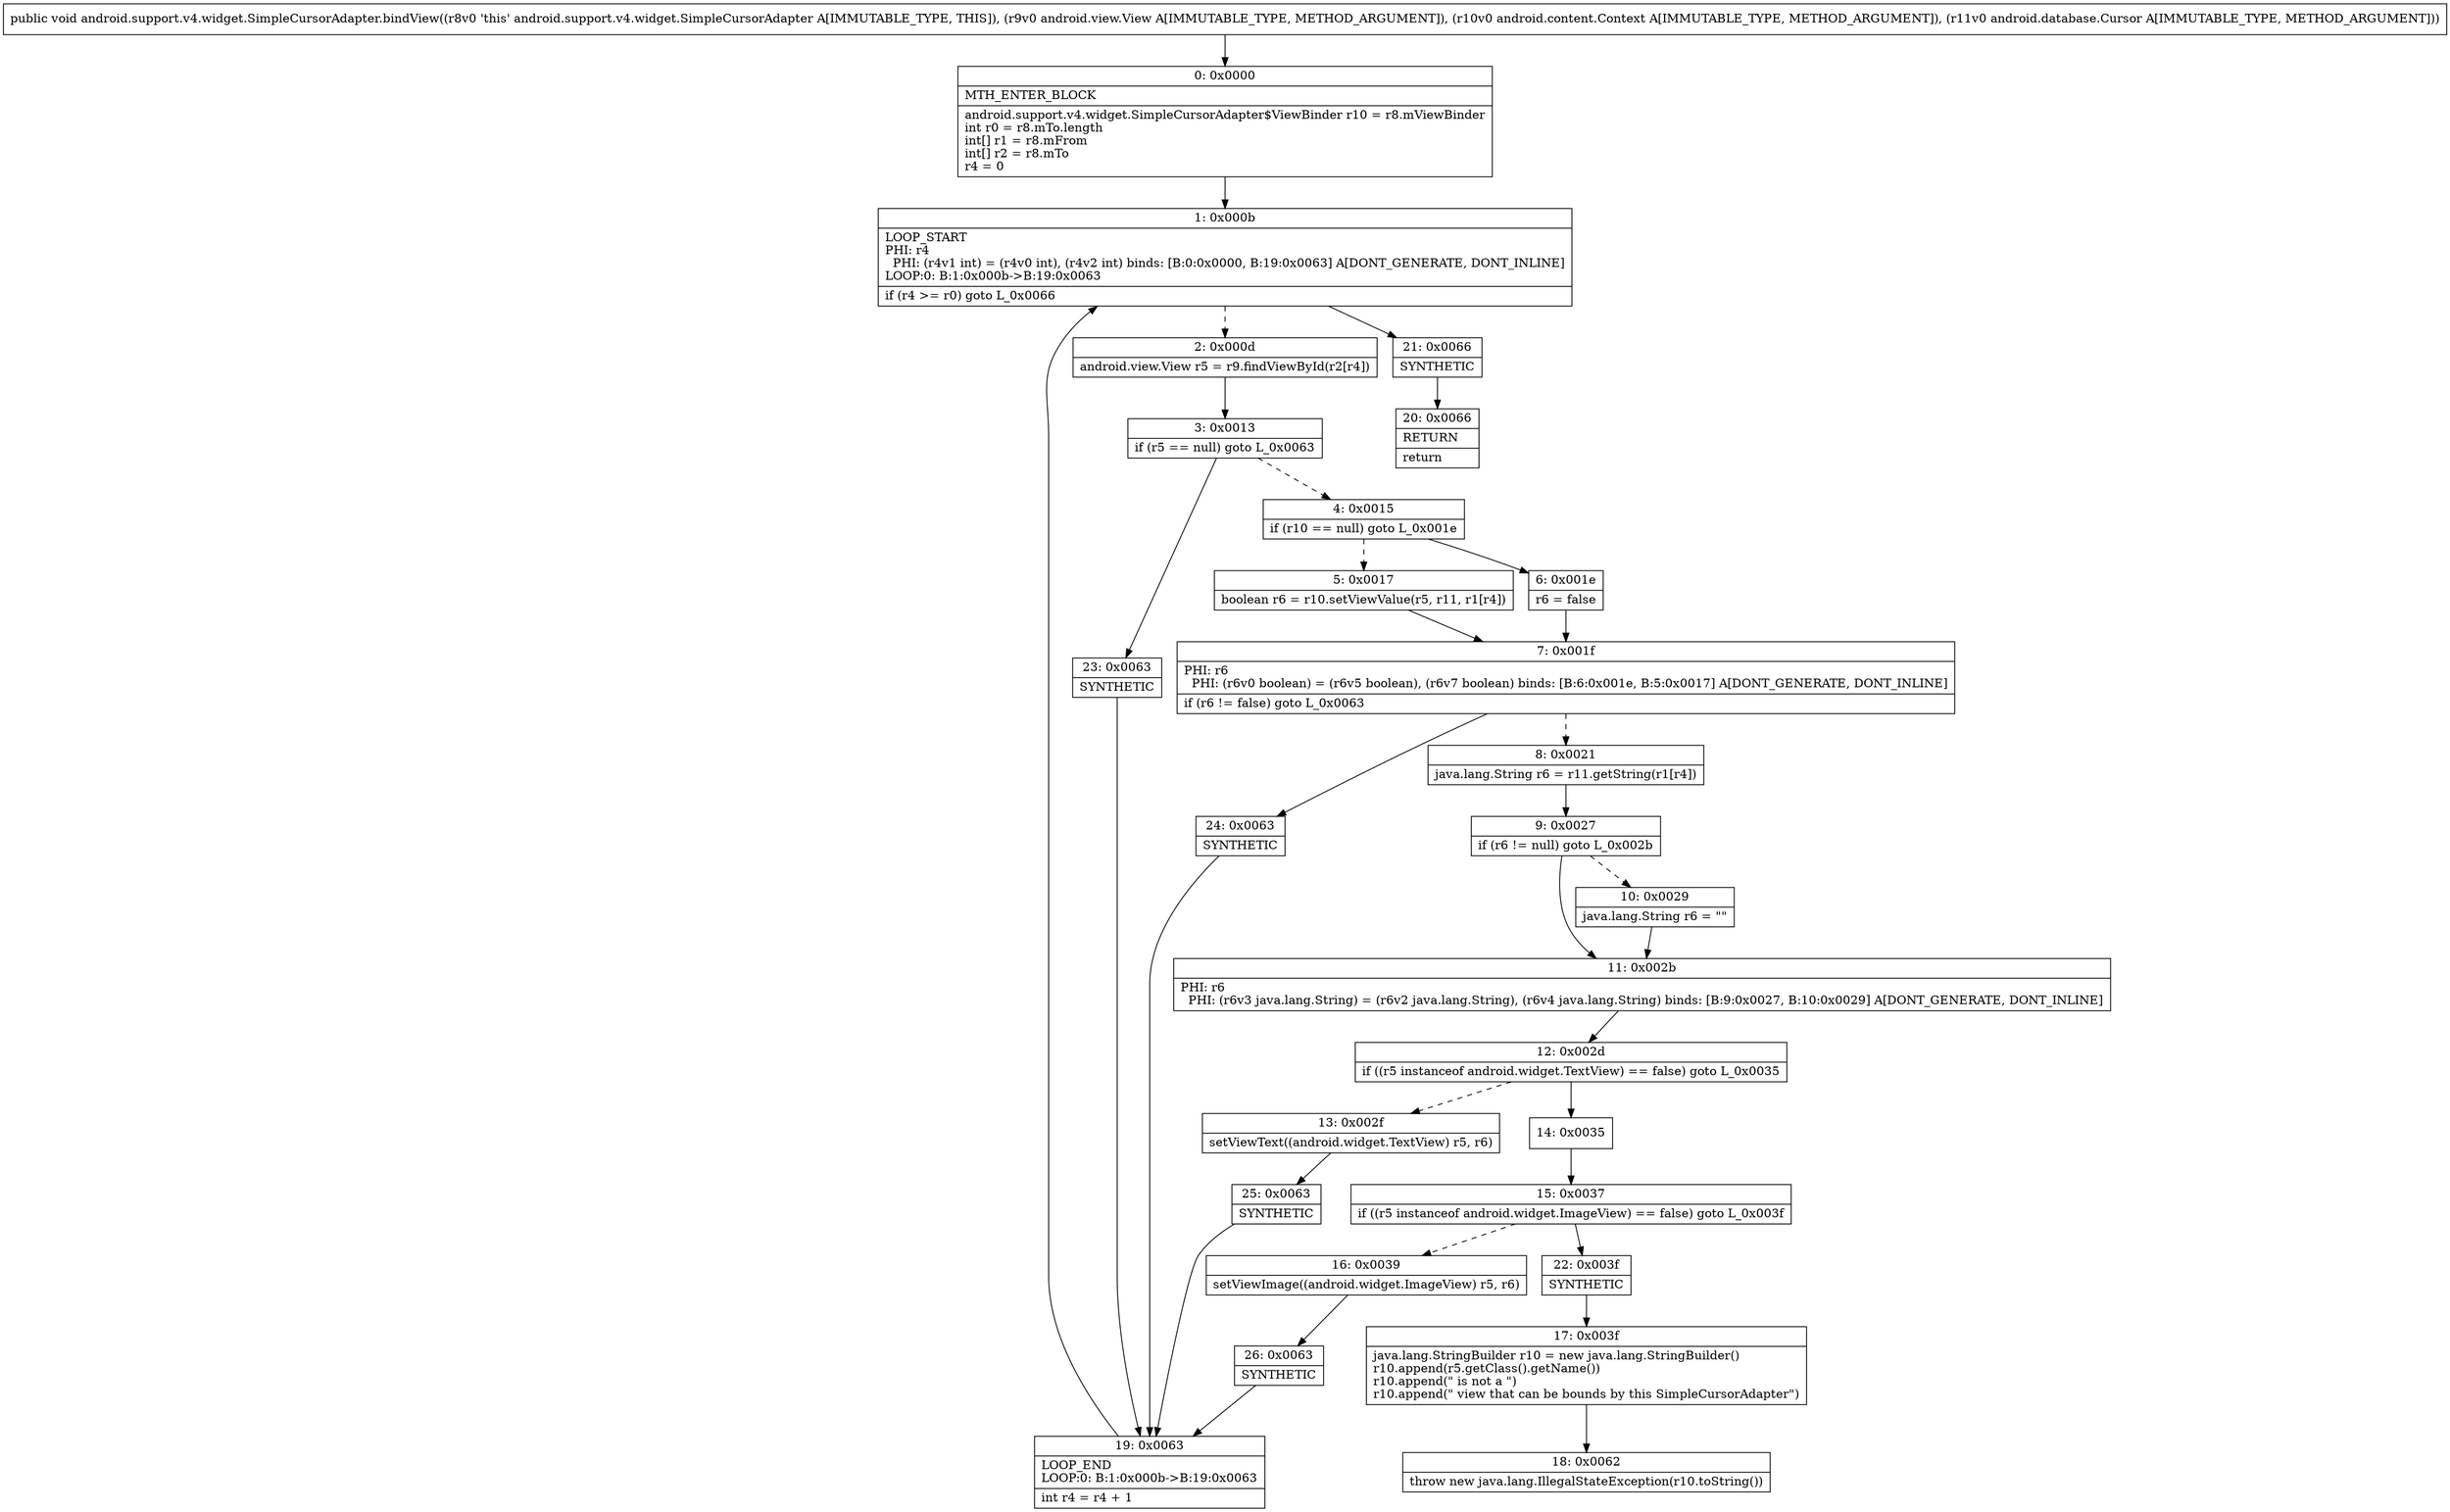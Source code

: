digraph "CFG forandroid.support.v4.widget.SimpleCursorAdapter.bindView(Landroid\/view\/View;Landroid\/content\/Context;Landroid\/database\/Cursor;)V" {
Node_0 [shape=record,label="{0\:\ 0x0000|MTH_ENTER_BLOCK\l|android.support.v4.widget.SimpleCursorAdapter$ViewBinder r10 = r8.mViewBinder\lint r0 = r8.mTo.length\lint[] r1 = r8.mFrom\lint[] r2 = r8.mTo\lr4 = 0\l}"];
Node_1 [shape=record,label="{1\:\ 0x000b|LOOP_START\lPHI: r4 \l  PHI: (r4v1 int) = (r4v0 int), (r4v2 int) binds: [B:0:0x0000, B:19:0x0063] A[DONT_GENERATE, DONT_INLINE]\lLOOP:0: B:1:0x000b\-\>B:19:0x0063\l|if (r4 \>= r0) goto L_0x0066\l}"];
Node_2 [shape=record,label="{2\:\ 0x000d|android.view.View r5 = r9.findViewById(r2[r4])\l}"];
Node_3 [shape=record,label="{3\:\ 0x0013|if (r5 == null) goto L_0x0063\l}"];
Node_4 [shape=record,label="{4\:\ 0x0015|if (r10 == null) goto L_0x001e\l}"];
Node_5 [shape=record,label="{5\:\ 0x0017|boolean r6 = r10.setViewValue(r5, r11, r1[r4])\l}"];
Node_6 [shape=record,label="{6\:\ 0x001e|r6 = false\l}"];
Node_7 [shape=record,label="{7\:\ 0x001f|PHI: r6 \l  PHI: (r6v0 boolean) = (r6v5 boolean), (r6v7 boolean) binds: [B:6:0x001e, B:5:0x0017] A[DONT_GENERATE, DONT_INLINE]\l|if (r6 != false) goto L_0x0063\l}"];
Node_8 [shape=record,label="{8\:\ 0x0021|java.lang.String r6 = r11.getString(r1[r4])\l}"];
Node_9 [shape=record,label="{9\:\ 0x0027|if (r6 != null) goto L_0x002b\l}"];
Node_10 [shape=record,label="{10\:\ 0x0029|java.lang.String r6 = \"\"\l}"];
Node_11 [shape=record,label="{11\:\ 0x002b|PHI: r6 \l  PHI: (r6v3 java.lang.String) = (r6v2 java.lang.String), (r6v4 java.lang.String) binds: [B:9:0x0027, B:10:0x0029] A[DONT_GENERATE, DONT_INLINE]\l}"];
Node_12 [shape=record,label="{12\:\ 0x002d|if ((r5 instanceof android.widget.TextView) == false) goto L_0x0035\l}"];
Node_13 [shape=record,label="{13\:\ 0x002f|setViewText((android.widget.TextView) r5, r6)\l}"];
Node_14 [shape=record,label="{14\:\ 0x0035}"];
Node_15 [shape=record,label="{15\:\ 0x0037|if ((r5 instanceof android.widget.ImageView) == false) goto L_0x003f\l}"];
Node_16 [shape=record,label="{16\:\ 0x0039|setViewImage((android.widget.ImageView) r5, r6)\l}"];
Node_17 [shape=record,label="{17\:\ 0x003f|java.lang.StringBuilder r10 = new java.lang.StringBuilder()\lr10.append(r5.getClass().getName())\lr10.append(\" is not a \")\lr10.append(\" view that can be bounds by this SimpleCursorAdapter\")\l}"];
Node_18 [shape=record,label="{18\:\ 0x0062|throw new java.lang.IllegalStateException(r10.toString())\l}"];
Node_19 [shape=record,label="{19\:\ 0x0063|LOOP_END\lLOOP:0: B:1:0x000b\-\>B:19:0x0063\l|int r4 = r4 + 1\l}"];
Node_20 [shape=record,label="{20\:\ 0x0066|RETURN\l|return\l}"];
Node_21 [shape=record,label="{21\:\ 0x0066|SYNTHETIC\l}"];
Node_22 [shape=record,label="{22\:\ 0x003f|SYNTHETIC\l}"];
Node_23 [shape=record,label="{23\:\ 0x0063|SYNTHETIC\l}"];
Node_24 [shape=record,label="{24\:\ 0x0063|SYNTHETIC\l}"];
Node_25 [shape=record,label="{25\:\ 0x0063|SYNTHETIC\l}"];
Node_26 [shape=record,label="{26\:\ 0x0063|SYNTHETIC\l}"];
MethodNode[shape=record,label="{public void android.support.v4.widget.SimpleCursorAdapter.bindView((r8v0 'this' android.support.v4.widget.SimpleCursorAdapter A[IMMUTABLE_TYPE, THIS]), (r9v0 android.view.View A[IMMUTABLE_TYPE, METHOD_ARGUMENT]), (r10v0 android.content.Context A[IMMUTABLE_TYPE, METHOD_ARGUMENT]), (r11v0 android.database.Cursor A[IMMUTABLE_TYPE, METHOD_ARGUMENT])) }"];
MethodNode -> Node_0;
Node_0 -> Node_1;
Node_1 -> Node_2[style=dashed];
Node_1 -> Node_21;
Node_2 -> Node_3;
Node_3 -> Node_4[style=dashed];
Node_3 -> Node_23;
Node_4 -> Node_5[style=dashed];
Node_4 -> Node_6;
Node_5 -> Node_7;
Node_6 -> Node_7;
Node_7 -> Node_8[style=dashed];
Node_7 -> Node_24;
Node_8 -> Node_9;
Node_9 -> Node_10[style=dashed];
Node_9 -> Node_11;
Node_10 -> Node_11;
Node_11 -> Node_12;
Node_12 -> Node_13[style=dashed];
Node_12 -> Node_14;
Node_13 -> Node_25;
Node_14 -> Node_15;
Node_15 -> Node_16[style=dashed];
Node_15 -> Node_22;
Node_16 -> Node_26;
Node_17 -> Node_18;
Node_19 -> Node_1;
Node_21 -> Node_20;
Node_22 -> Node_17;
Node_23 -> Node_19;
Node_24 -> Node_19;
Node_25 -> Node_19;
Node_26 -> Node_19;
}

